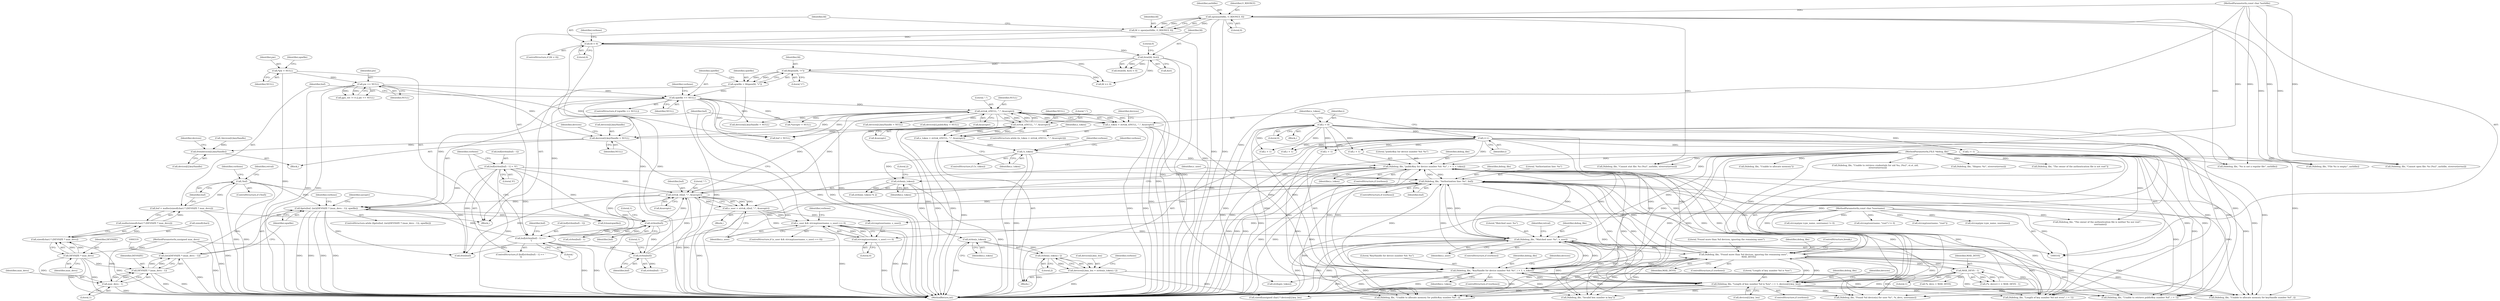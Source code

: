 digraph "0_pam-u2f_18b1914e32b74ff52000f10e97067e841e5fff62_1@array" {
"1000682" [label="(Call,devices[i].keyHandle = NULL)"];
"1000280" [label="(Call,opwfile == NULL)"];
"1000274" [label="(Call,opwfile = fdopen(fd, \"r\"))"];
"1000276" [label="(Call,fdopen(fd, \"r\"))"];
"1000166" [label="(Call,fstat(fd, &st))"];
"1000151" [label="(Call,fd < 0)"];
"1000144" [label="(Call,fd = open(authfile, O_RDONLY, 0))"];
"1000146" [label="(Call,open(authfile, O_RDONLY, 0))"];
"1000103" [label="(MethodParameterIn,const char *authfile)"];
"1000227" [label="(Call,pw == NULL)"];
"1000128" [label="(Call,*pw = NULL)"];
"1000501" [label="(Call,strtok_r(NULL, \":\", &saveptr))"];
"1000427" [label="(Call,strtok_r(NULL, \",\", &saveptr))"];
"1000356" [label="(Call,strtok_r(buf, \":\", &saveptr))"];
"1000332" [label="(Call,buf[strlen(buf) - 1] == '\n')"];
"1000340" [label="(Call,buf[strlen(buf) - 1] = '\0')"];
"1000336" [label="(Call,strlen(buf))"];
"1000316" [label="(Call,fgets(buf, (int)(DEVSIZE * (max_devs - 1)), opwfile))"];
"1000302" [label="(Call,!buf)"];
"1000292" [label="(Call,buf = malloc(sizeof(char) * (DEVSIZE * max_devs)))"];
"1000294" [label="(Call,malloc(sizeof(char) * (DEVSIZE * max_devs)))"];
"1000295" [label="(Call,sizeof(char) * (DEVSIZE * max_devs))"];
"1000298" [label="(Call,DEVSIZE * max_devs)"];
"1000105" [label="(MethodParameterIn,unsigned max_devs)"];
"1000318" [label="(Call,(int)(DEVSIZE * (max_devs - 1)))"];
"1000320" [label="(Call,DEVSIZE * (max_devs - 1))"];
"1000322" [label="(Call,max_devs - 1)"];
"1000350" [label="(Call,D(debug_file, \"Authorization line: %s\", buf))"];
"1000521" [label="(Call,D(debug_file, \"publicKey for device number %d: %s\", i + 1, s_token))"];
"1000462" [label="(Call,D(debug_file, \"Found more than %d devices, ignoring the remaining ones\",\n               MAX_DEVS))"];
"1000469" [label="(Call,D(debug_file, \"KeyHandle for device number %d: %s\", i + 1, s_token))"];
"1000372" [label="(Call,D(debug_file, \"Matched user: %s\", s_user))"];
"1000557" [label="(Call,D(debug_file, \"Length of key number %d is %zu\", i + 1, devices[i].key_len))"];
"1000107" [label="(MethodParameterIn,FILE *debug_file)"];
"1000421" [label="(Call,i = 0)"];
"1000644" [label="(Call,i++)"];
"1000545" [label="(Call,devices[i].key_len = strlen(s_token) / 2)"];
"1000551" [label="(Call,strlen(s_token) / 2)"];
"1000552" [label="(Call,strlen(s_token))"];
"1000531" [label="(Call,strlen(s_token))"];
"1000507" [label="(Call,!s_token)"];
"1000499" [label="(Call,s_token = strtok_r(NULL, \":\", &saveptr))"];
"1000362" [label="(Call,s_user && strcmp(username, s_user) == 0)"];
"1000354" [label="(Call,s_user = strtok_r(buf, \":\", &saveptr))"];
"1000364" [label="(Call,strcmp(username, s_user) == 0)"];
"1000104" [label="(MethodParameterIn,const char *username)"];
"1000425" [label="(Call,s_token = strtok_r(NULL, \",\", &saveptr))"];
"1000452" [label="(Call,MAX_DEVS - 1)"];
"1000344" [label="(Call,strlen(buf))"];
"1000670" [label="(Call,free(devices[i].keyHandle))"];
"1000436" [label="(Identifier,devices)"];
"1000375" [label="(Identifier,s_user)"];
"1000467" [label="(ControlStructure,if (verbose))"];
"1000174" [label="(Call,D(debug_file, \"Cannot stat file: %s (%s)\", authfile, strerror(errno)))"];
"1000357" [label="(Identifier,buf)"];
"1000362" [label="(Call,s_user && strcmp(username, s_user) == 0)"];
"1000259" [label="(Call,strcmp(username, \"root\"))"];
"1000286" [label="(Call,D(debug_file, \"fdopen: %s\", strerror(errno)))"];
"1000499" [label="(Call,s_token = strtok_r(NULL, \":\", &saveptr))"];
"1000336" [label="(Call,strlen(buf))"];
"1000432" [label="(Block,)"];
"1000371" [label="(Identifier,verbose)"];
"1000146" [label="(Call,open(authfile, O_RDONLY, 0))"];
"1000296" [label="(Call,sizeof(char))"];
"1000403" [label="(Call,devices[i].keyHandle = NULL)"];
"1000433" [label="(Call,devices[i].keyHandle = NULL)"];
"1000331" [label="(ControlStructure,if (buf[strlen(buf) - 1] == '\n'))"];
"1000512" [label="(Call,D(debug_file, \"Unable to retrieve publicKey number %d\", i + 1))"];
"1000358" [label="(Literal,\":\")"];
"1000554" [label="(Literal,2)"];
"1000558" [label="(Identifier,debug_file)"];
"1000243" [label="(Call,strcmp(pw->pw_name, username))"];
"1000532" [label="(Identifier,s_token)"];
"1000370" [label="(ControlStructure,if (verbose))"];
"1000321" [label="(Identifier,DEVSIZE)"];
"1000466" [label="(ControlStructure,break;)"];
"1000722" [label="(MethodReturn,int)"];
"1000279" [label="(ControlStructure,if (opwfile == NULL))"];
"1000317" [label="(Identifier,buf)"];
"1000531" [label="(Call,strlen(s_token))"];
"1000278" [label="(Literal,\"r\")"];
"1000454" [label="(Literal,1)"];
"1000469" [label="(Call,D(debug_file, \"KeyHandle for device number %d: %s\", i + 1, s_token))"];
"1000465" [label="(Identifier,MAX_DEVS)"];
"1000423" [label="(Literal,0)"];
"1000104" [label="(MethodParameterIn,const char *username)"];
"1000456" [label="(Call,*n_devs = MAX_DEVS)"];
"1000227" [label="(Call,pw == NULL)"];
"1000130" [label="(Identifier,NULL)"];
"1000322" [label="(Call,max_devs - 1)"];
"1000688" [label="(Identifier,NULL)"];
"1000333" [label="(Call,buf[strlen(buf) - 1])"];
"1000494" [label="(Call,D(debug_file, \"Unable to allocate memory for keyHandle number %d\", i))"];
"1000527" [label="(Identifier,s_token)"];
"1000519" [label="(ControlStructure,if (verbose))"];
"1000683" [label="(Call,devices[i].keyHandle)"];
"1000346" [label="(Literal,1)"];
"1000151" [label="(Call,fd < 0)"];
"1000344" [label="(Call,strlen(buf))"];
"1000270" [label="(Call,D(debug_file, \"The owner of the authentication file is not root\"))"];
"1000323" [label="(Identifier,max_devs)"];
"1000353" [label="(Identifier,buf)"];
"1000264" [label="(Call,D(debug_file, \"The owner of the authentication file is neither %s nor root\",\n         username))"];
"1000301" [label="(ControlStructure,if (!buf))"];
"1000421" [label="(Call,i = 0)"];
"1000190" [label="(Call,D(debug_file, \"%s is not a regular file\", authfile))"];
"1000648" [label="(Call,D(debug_file, \"Found %d device(s) for user %s\", *n_devs, username))"];
"1000298" [label="(Call,DEVSIZE * max_devs)"];
"1000571" [label="(Identifier,devices)"];
"1000453" [label="(Identifier,MAX_DEVS)"];
"1000350" [label="(Call,D(debug_file, \"Authorization line: %s\", buf))"];
"1000274" [label="(Call,opwfile = fdopen(fd, \"r\"))"];
"1000167" [label="(Identifier,fd)"];
"1000136" [label="(Identifier,opwfile)"];
"1000373" [label="(Identifier,debug_file)"];
"1000285" [label="(Identifier,verbose)"];
"1000356" [label="(Call,strtok_r(buf, \":\", &saveptr))"];
"1000471" [label="(Literal,\"KeyHandle for device number %d: %s\")"];
"1000682" [label="(Call,devices[i].keyHandle = NULL)"];
"1000110" [label="(Block,)"];
"1000425" [label="(Call,s_token = strtok_r(NULL, \",\", &saveptr))"];
"1000429" [label="(Literal,\",\")"];
"1000105" [label="(MethodParameterIn,unsigned max_devs)"];
"1000343" [label="(Call,strlen(buf) - 1)"];
"1000501" [label="(Call,strtok_r(NULL, \":\", &saveptr))"];
"1000337" [label="(Identifier,buf)"];
"1000282" [label="(Identifier,NULL)"];
"1000422" [label="(Identifier,i)"];
"1000347" [label="(Literal,'\0')"];
"1000339" [label="(Literal,'\n')"];
"1000515" [label="(Call,i + 1)"];
"1000440" [label="(Call,devices[i].publicKey = NULL)"];
"1000520" [label="(Identifier,verbose)"];
"1000345" [label="(Identifier,buf)"];
"1000349" [label="(Identifier,verbose)"];
"1000153" [label="(Literal,0)"];
"1000355" [label="(Identifier,s_user)"];
"1000521" [label="(Call,D(debug_file, \"publicKey for device number %d: %s\", i + 1, s_token))"];
"1000428" [label="(Identifier,NULL)"];
"1000670" [label="(Call,free(devices[i].keyHandle))"];
"1000335" [label="(Call,strlen(buf) - 1)"];
"1000299" [label="(Identifier,DEVSIZE)"];
"1000368" [label="(Literal,0)"];
"1000424" [label="(ControlStructure,while ((s_token = strtok_r(NULL, \",\", &saveptr))))"];
"1000551" [label="(Call,strlen(s_token) / 2)"];
"1000538" [label="(Call,D(debug_file, \"Length of key number %d not even\", i + 1))"];
"1000152" [label="(Identifier,fd)"];
"1000147" [label="(Identifier,authfile)"];
"1000148" [label="(Identifier,O_RDONLY)"];
"1000242" [label="(Call,strcmp(pw->pw_name, username) != 0)"];
"1000679" [label="(Identifier,devices)"];
"1000229" [label="(Identifier,NULL)"];
"1000704" [label="(Call,free(buf))"];
"1000318" [label="(Call,(int)(DEVSIZE * (max_devs - 1)))"];
"1000332" [label="(Call,buf[strlen(buf) - 1] == '\n')"];
"1000340" [label="(Call,buf[strlen(buf) - 1] = '\0')"];
"1000307" [label="(Call,D(debug_file, \"Unable to allocate memory\"))"];
"1000530" [label="(Call,strlen(s_token) % 2)"];
"1000103" [label="(MethodParameterIn,const char *authfile)"];
"1000706" [label="(Call,buf = NULL)"];
"1000223" [label="(Call,gpu_ret != 0 || pw == NULL)"];
"1000511" [label="(Identifier,verbose)"];
"1000504" [label="(Call,&saveptr)"];
"1000128" [label="(Call,*pw = NULL)"];
"1000170" [label="(Literal,0)"];
"1000669" [label="(Block,)"];
"1000150" [label="(ControlStructure,if (fd < 0))"];
"1000364" [label="(Call,strcmp(username, s_user) == 0)"];
"1000365" [label="(Call,strcmp(username, s_user))"];
"1000448" [label="(Call,(*n_devs)++ > MAX_DEVS - 1)"];
"1000427" [label="(Call,strtok_r(NULL, \",\", &saveptr))"];
"1000329" [label="(Identifier,saveptr)"];
"1000276" [label="(Call,fdopen(fd, \"r\"))"];
"1000522" [label="(Identifier,debug_file)"];
"1000374" [label="(Literal,\"Matched user: %s\")"];
"1000303" [label="(Identifier,buf)"];
"1000351" [label="(Identifier,debug_file)"];
"1000320" [label="(Call,DEVSIZE * (max_devs - 1))"];
"1000507" [label="(Call,!s_token)"];
"1000430" [label="(Call,&saveptr)"];
"1000325" [label="(Identifier,opwfile)"];
"1000671" [label="(Call,devices[i].keyHandle)"];
"1000315" [label="(ControlStructure,while (fgets(buf, (int)(DEVSIZE * (max_devs - 1)), opwfile)))"];
"1000500" [label="(Identifier,s_token)"];
"1000575" [label="(Call,sizeof(unsigned char) * devices[i].key_len)"];
"1000552" [label="(Call,strlen(s_token))"];
"1000293" [label="(Identifier,buf)"];
"1000281" [label="(Identifier,opwfile)"];
"1000165" [label="(Call,fstat(fd, &st) < 0)"];
"1000316" [label="(Call,fgets(buf, (int)(DEVSIZE * (max_devs - 1)), opwfile))"];
"1000361" [label="(ControlStructure,if (s_user && strcmp(username, s_user) == 0))"];
"1000533" [label="(Literal,2)"];
"1000485" [label="(Call,!devices[i].keyHandle)"];
"1000475" [label="(Identifier,s_token)"];
"1000156" [label="(Identifier,verbose)"];
"1000372" [label="(Call,D(debug_file, \"Matched user: %s\", s_user))"];
"1000302" [label="(Call,!buf)"];
"1000312" [label="(Identifier,retval)"];
"1000644" [label="(Call,i++)"];
"1000166" [label="(Call,fstat(fd, &st))"];
"1000460" [label="(ControlStructure,if (verbose))"];
"1000280" [label="(Call,opwfile == NULL)"];
"1000647" [label="(Identifier,verbose)"];
"1000559" [label="(Literal,\"Length of key number %d is %zu\")"];
"1000300" [label="(Identifier,max_devs)"];
"1000541" [label="(Call,i + 1)"];
"1000546" [label="(Call,devices[i].key_len)"];
"1000508" [label="(Identifier,s_token)"];
"1000426" [label="(Identifier,s_token)"];
"1000502" [label="(Identifier,NULL)"];
"1000545" [label="(Call,devices[i].key_len = strlen(s_token) / 2)"];
"1000275" [label="(Identifier,opwfile)"];
"1000363" [label="(Identifier,s_user)"];
"1000294" [label="(Call,malloc(sizeof(char) * (DEVSIZE * max_devs)))"];
"1000482" [label="(Call,strdup(s_token))"];
"1000326" [label="(Block,)"];
"1000462" [label="(Call,D(debug_file, \"Found more than %d devices, ignoring the remaining ones\",\n               MAX_DEVS))"];
"1000472" [label="(Call,i + 1)"];
"1000523" [label="(Literal,\"publicKey for device number %d: %s\")"];
"1000555" [label="(ControlStructure,if (verbose))"];
"1000553" [label="(Identifier,s_token)"];
"1000354" [label="(Call,s_user = strtok_r(buf, \":\", &saveptr))"];
"1000231" [label="(Call,D(debug_file, \"Unable to retrieve credentials for uid %u, (%s)\", st.st_uid,\n       strerror(errno)))"];
"1000557" [label="(Call,D(debug_file, \"Length of key number %d is %zu\", i + 1, devices[i].key_len))"];
"1000464" [label="(Literal,\"Found more than %d devices, ignoring the remaining ones\")"];
"1000204" [label="(Call,D(debug_file, \"File %s is empty\", authfile))"];
"1000692" [label="(Identifier,devices)"];
"1000228" [label="(Identifier,pw)"];
"1000144" [label="(Call,fd = open(authfile, O_RDONLY, 0))"];
"1000711" [label="(Call,fclose(opwfile))"];
"1000129" [label="(Identifier,pw)"];
"1000328" [label="(Call,*saveptr = NULL)"];
"1000463" [label="(Identifier,debug_file)"];
"1000338" [label="(Literal,1)"];
"1000715" [label="(Call,fd >= 0)"];
"1000452" [label="(Call,MAX_DEVS - 1)"];
"1000470" [label="(Identifier,debug_file)"];
"1000506" [label="(ControlStructure,if (!s_token))"];
"1000563" [label="(Call,devices[i].key_len)"];
"1000341" [label="(Call,buf[strlen(buf) - 1])"];
"1000352" [label="(Literal,\"Authorization line: %s\")"];
"1000556" [label="(Identifier,verbose)"];
"1000157" [label="(Call,D(debug_file, \"Cannot open file: %s (%s)\", authfile, strerror(errno)))"];
"1000479" [label="(Identifier,devices)"];
"1000295" [label="(Call,sizeof(char) * (DEVSIZE * max_devs))"];
"1000645" [label="(Identifier,i)"];
"1000348" [label="(ControlStructure,if (verbose))"];
"1000503" [label="(Literal,\":\")"];
"1000377" [label="(Identifier,retval)"];
"1000277" [label="(Identifier,fd)"];
"1000359" [label="(Call,&saveptr)"];
"1000629" [label="(Call,D(debug_file, \"Invalid hex number in key\"))"];
"1000342" [label="(Identifier,buf)"];
"1000560" [label="(Call,i + 1)"];
"1000149" [label="(Literal,0)"];
"1000292" [label="(Call,buf = malloc(sizeof(char) * (DEVSIZE * max_devs)))"];
"1000168" [label="(Call,&st)"];
"1000324" [label="(Literal,1)"];
"1000107" [label="(MethodParameterIn,FILE *debug_file)"];
"1000593" [label="(Call,D(debug_file, \"Unable to allocate memory for publicKey number %d\", i))"];
"1000306" [label="(Identifier,verbose)"];
"1000369" [label="(Block,)"];
"1000258" [label="(Call,strcmp(username, \"root\") != 0)"];
"1000524" [label="(Call,i + 1)"];
"1000145" [label="(Identifier,fd)"];
"1000682" -> "1000669"  [label="AST: "];
"1000682" -> "1000688"  [label="CFG: "];
"1000683" -> "1000682"  [label="AST: "];
"1000688" -> "1000682"  [label="AST: "];
"1000692" -> "1000682"  [label="CFG: "];
"1000682" -> "1000722"  [label="DDG: "];
"1000682" -> "1000670"  [label="DDG: "];
"1000280" -> "1000682"  [label="DDG: "];
"1000227" -> "1000682"  [label="DDG: "];
"1000501" -> "1000682"  [label="DDG: "];
"1000427" -> "1000682"  [label="DDG: "];
"1000280" -> "1000279"  [label="AST: "];
"1000280" -> "1000282"  [label="CFG: "];
"1000281" -> "1000280"  [label="AST: "];
"1000282" -> "1000280"  [label="AST: "];
"1000285" -> "1000280"  [label="CFG: "];
"1000293" -> "1000280"  [label="CFG: "];
"1000280" -> "1000722"  [label="DDG: "];
"1000280" -> "1000722"  [label="DDG: "];
"1000280" -> "1000722"  [label="DDG: "];
"1000274" -> "1000280"  [label="DDG: "];
"1000227" -> "1000280"  [label="DDG: "];
"1000280" -> "1000316"  [label="DDG: "];
"1000280" -> "1000328"  [label="DDG: "];
"1000280" -> "1000403"  [label="DDG: "];
"1000280" -> "1000427"  [label="DDG: "];
"1000280" -> "1000706"  [label="DDG: "];
"1000280" -> "1000711"  [label="DDG: "];
"1000274" -> "1000110"  [label="AST: "];
"1000274" -> "1000276"  [label="CFG: "];
"1000275" -> "1000274"  [label="AST: "];
"1000276" -> "1000274"  [label="AST: "];
"1000281" -> "1000274"  [label="CFG: "];
"1000274" -> "1000722"  [label="DDG: "];
"1000276" -> "1000274"  [label="DDG: "];
"1000276" -> "1000274"  [label="DDG: "];
"1000276" -> "1000278"  [label="CFG: "];
"1000277" -> "1000276"  [label="AST: "];
"1000278" -> "1000276"  [label="AST: "];
"1000276" -> "1000722"  [label="DDG: "];
"1000166" -> "1000276"  [label="DDG: "];
"1000276" -> "1000715"  [label="DDG: "];
"1000166" -> "1000165"  [label="AST: "];
"1000166" -> "1000168"  [label="CFG: "];
"1000167" -> "1000166"  [label="AST: "];
"1000168" -> "1000166"  [label="AST: "];
"1000170" -> "1000166"  [label="CFG: "];
"1000166" -> "1000722"  [label="DDG: "];
"1000166" -> "1000722"  [label="DDG: "];
"1000166" -> "1000165"  [label="DDG: "];
"1000166" -> "1000165"  [label="DDG: "];
"1000151" -> "1000166"  [label="DDG: "];
"1000166" -> "1000715"  [label="DDG: "];
"1000151" -> "1000150"  [label="AST: "];
"1000151" -> "1000153"  [label="CFG: "];
"1000152" -> "1000151"  [label="AST: "];
"1000153" -> "1000151"  [label="AST: "];
"1000156" -> "1000151"  [label="CFG: "];
"1000167" -> "1000151"  [label="CFG: "];
"1000151" -> "1000722"  [label="DDG: "];
"1000151" -> "1000722"  [label="DDG: "];
"1000144" -> "1000151"  [label="DDG: "];
"1000151" -> "1000715"  [label="DDG: "];
"1000144" -> "1000110"  [label="AST: "];
"1000144" -> "1000146"  [label="CFG: "];
"1000145" -> "1000144"  [label="AST: "];
"1000146" -> "1000144"  [label="AST: "];
"1000152" -> "1000144"  [label="CFG: "];
"1000144" -> "1000722"  [label="DDG: "];
"1000146" -> "1000144"  [label="DDG: "];
"1000146" -> "1000144"  [label="DDG: "];
"1000146" -> "1000144"  [label="DDG: "];
"1000146" -> "1000149"  [label="CFG: "];
"1000147" -> "1000146"  [label="AST: "];
"1000148" -> "1000146"  [label="AST: "];
"1000149" -> "1000146"  [label="AST: "];
"1000146" -> "1000722"  [label="DDG: "];
"1000146" -> "1000722"  [label="DDG: "];
"1000103" -> "1000146"  [label="DDG: "];
"1000146" -> "1000157"  [label="DDG: "];
"1000146" -> "1000174"  [label="DDG: "];
"1000146" -> "1000190"  [label="DDG: "];
"1000146" -> "1000204"  [label="DDG: "];
"1000103" -> "1000102"  [label="AST: "];
"1000103" -> "1000722"  [label="DDG: "];
"1000103" -> "1000157"  [label="DDG: "];
"1000103" -> "1000174"  [label="DDG: "];
"1000103" -> "1000190"  [label="DDG: "];
"1000103" -> "1000204"  [label="DDG: "];
"1000227" -> "1000223"  [label="AST: "];
"1000227" -> "1000229"  [label="CFG: "];
"1000228" -> "1000227"  [label="AST: "];
"1000229" -> "1000227"  [label="AST: "];
"1000223" -> "1000227"  [label="CFG: "];
"1000227" -> "1000722"  [label="DDG: "];
"1000227" -> "1000722"  [label="DDG: "];
"1000227" -> "1000223"  [label="DDG: "];
"1000227" -> "1000223"  [label="DDG: "];
"1000128" -> "1000227"  [label="DDG: "];
"1000227" -> "1000706"  [label="DDG: "];
"1000128" -> "1000110"  [label="AST: "];
"1000128" -> "1000130"  [label="CFG: "];
"1000129" -> "1000128"  [label="AST: "];
"1000130" -> "1000128"  [label="AST: "];
"1000136" -> "1000128"  [label="CFG: "];
"1000128" -> "1000722"  [label="DDG: "];
"1000501" -> "1000499"  [label="AST: "];
"1000501" -> "1000504"  [label="CFG: "];
"1000502" -> "1000501"  [label="AST: "];
"1000503" -> "1000501"  [label="AST: "];
"1000504" -> "1000501"  [label="AST: "];
"1000499" -> "1000501"  [label="CFG: "];
"1000501" -> "1000722"  [label="DDG: "];
"1000501" -> "1000722"  [label="DDG: "];
"1000501" -> "1000427"  [label="DDG: "];
"1000501" -> "1000427"  [label="DDG: "];
"1000501" -> "1000499"  [label="DDG: "];
"1000501" -> "1000499"  [label="DDG: "];
"1000501" -> "1000499"  [label="DDG: "];
"1000427" -> "1000501"  [label="DDG: "];
"1000427" -> "1000501"  [label="DDG: "];
"1000501" -> "1000706"  [label="DDG: "];
"1000427" -> "1000425"  [label="AST: "];
"1000427" -> "1000430"  [label="CFG: "];
"1000428" -> "1000427"  [label="AST: "];
"1000429" -> "1000427"  [label="AST: "];
"1000430" -> "1000427"  [label="AST: "];
"1000425" -> "1000427"  [label="CFG: "];
"1000427" -> "1000722"  [label="DDG: "];
"1000427" -> "1000722"  [label="DDG: "];
"1000427" -> "1000328"  [label="DDG: "];
"1000427" -> "1000356"  [label="DDG: "];
"1000427" -> "1000403"  [label="DDG: "];
"1000427" -> "1000425"  [label="DDG: "];
"1000427" -> "1000425"  [label="DDG: "];
"1000427" -> "1000425"  [label="DDG: "];
"1000356" -> "1000427"  [label="DDG: "];
"1000427" -> "1000433"  [label="DDG: "];
"1000427" -> "1000440"  [label="DDG: "];
"1000427" -> "1000706"  [label="DDG: "];
"1000356" -> "1000354"  [label="AST: "];
"1000356" -> "1000359"  [label="CFG: "];
"1000357" -> "1000356"  [label="AST: "];
"1000358" -> "1000356"  [label="AST: "];
"1000359" -> "1000356"  [label="AST: "];
"1000354" -> "1000356"  [label="CFG: "];
"1000356" -> "1000722"  [label="DDG: "];
"1000356" -> "1000722"  [label="DDG: "];
"1000356" -> "1000316"  [label="DDG: "];
"1000356" -> "1000354"  [label="DDG: "];
"1000356" -> "1000354"  [label="DDG: "];
"1000356" -> "1000354"  [label="DDG: "];
"1000332" -> "1000356"  [label="DDG: "];
"1000350" -> "1000356"  [label="DDG: "];
"1000344" -> "1000356"  [label="DDG: "];
"1000340" -> "1000356"  [label="DDG: "];
"1000336" -> "1000356"  [label="DDG: "];
"1000356" -> "1000704"  [label="DDG: "];
"1000332" -> "1000331"  [label="AST: "];
"1000332" -> "1000339"  [label="CFG: "];
"1000333" -> "1000332"  [label="AST: "];
"1000339" -> "1000332"  [label="AST: "];
"1000342" -> "1000332"  [label="CFG: "];
"1000349" -> "1000332"  [label="CFG: "];
"1000332" -> "1000722"  [label="DDG: "];
"1000332" -> "1000722"  [label="DDG: "];
"1000332" -> "1000316"  [label="DDG: "];
"1000340" -> "1000332"  [label="DDG: "];
"1000336" -> "1000332"  [label="DDG: "];
"1000332" -> "1000336"  [label="DDG: "];
"1000332" -> "1000344"  [label="DDG: "];
"1000332" -> "1000350"  [label="DDG: "];
"1000332" -> "1000704"  [label="DDG: "];
"1000340" -> "1000331"  [label="AST: "];
"1000340" -> "1000347"  [label="CFG: "];
"1000341" -> "1000340"  [label="AST: "];
"1000347" -> "1000340"  [label="AST: "];
"1000349" -> "1000340"  [label="CFG: "];
"1000340" -> "1000722"  [label="DDG: "];
"1000340" -> "1000316"  [label="DDG: "];
"1000340" -> "1000336"  [label="DDG: "];
"1000340" -> "1000350"  [label="DDG: "];
"1000340" -> "1000704"  [label="DDG: "];
"1000336" -> "1000335"  [label="AST: "];
"1000336" -> "1000337"  [label="CFG: "];
"1000337" -> "1000336"  [label="AST: "];
"1000338" -> "1000336"  [label="CFG: "];
"1000336" -> "1000335"  [label="DDG: "];
"1000316" -> "1000336"  [label="DDG: "];
"1000336" -> "1000344"  [label="DDG: "];
"1000336" -> "1000350"  [label="DDG: "];
"1000316" -> "1000315"  [label="AST: "];
"1000316" -> "1000325"  [label="CFG: "];
"1000317" -> "1000316"  [label="AST: "];
"1000318" -> "1000316"  [label="AST: "];
"1000325" -> "1000316"  [label="AST: "];
"1000329" -> "1000316"  [label="CFG: "];
"1000647" -> "1000316"  [label="CFG: "];
"1000316" -> "1000722"  [label="DDG: "];
"1000316" -> "1000722"  [label="DDG: "];
"1000316" -> "1000722"  [label="DDG: "];
"1000316" -> "1000722"  [label="DDG: "];
"1000302" -> "1000316"  [label="DDG: "];
"1000318" -> "1000316"  [label="DDG: "];
"1000316" -> "1000704"  [label="DDG: "];
"1000316" -> "1000711"  [label="DDG: "];
"1000302" -> "1000301"  [label="AST: "];
"1000302" -> "1000303"  [label="CFG: "];
"1000303" -> "1000302"  [label="AST: "];
"1000306" -> "1000302"  [label="CFG: "];
"1000312" -> "1000302"  [label="CFG: "];
"1000302" -> "1000722"  [label="DDG: "];
"1000302" -> "1000722"  [label="DDG: "];
"1000292" -> "1000302"  [label="DDG: "];
"1000302" -> "1000704"  [label="DDG: "];
"1000292" -> "1000110"  [label="AST: "];
"1000292" -> "1000294"  [label="CFG: "];
"1000293" -> "1000292"  [label="AST: "];
"1000294" -> "1000292"  [label="AST: "];
"1000303" -> "1000292"  [label="CFG: "];
"1000292" -> "1000722"  [label="DDG: "];
"1000294" -> "1000292"  [label="DDG: "];
"1000294" -> "1000295"  [label="CFG: "];
"1000295" -> "1000294"  [label="AST: "];
"1000294" -> "1000722"  [label="DDG: "];
"1000295" -> "1000294"  [label="DDG: "];
"1000295" -> "1000298"  [label="CFG: "];
"1000296" -> "1000295"  [label="AST: "];
"1000298" -> "1000295"  [label="AST: "];
"1000295" -> "1000722"  [label="DDG: "];
"1000298" -> "1000295"  [label="DDG: "];
"1000298" -> "1000295"  [label="DDG: "];
"1000298" -> "1000300"  [label="CFG: "];
"1000299" -> "1000298"  [label="AST: "];
"1000300" -> "1000298"  [label="AST: "];
"1000298" -> "1000722"  [label="DDG: "];
"1000298" -> "1000722"  [label="DDG: "];
"1000105" -> "1000298"  [label="DDG: "];
"1000298" -> "1000320"  [label="DDG: "];
"1000298" -> "1000322"  [label="DDG: "];
"1000105" -> "1000102"  [label="AST: "];
"1000105" -> "1000722"  [label="DDG: "];
"1000105" -> "1000322"  [label="DDG: "];
"1000318" -> "1000320"  [label="CFG: "];
"1000319" -> "1000318"  [label="AST: "];
"1000320" -> "1000318"  [label="AST: "];
"1000325" -> "1000318"  [label="CFG: "];
"1000318" -> "1000722"  [label="DDG: "];
"1000320" -> "1000318"  [label="DDG: "];
"1000320" -> "1000318"  [label="DDG: "];
"1000320" -> "1000322"  [label="CFG: "];
"1000321" -> "1000320"  [label="AST: "];
"1000322" -> "1000320"  [label="AST: "];
"1000320" -> "1000722"  [label="DDG: "];
"1000320" -> "1000722"  [label="DDG: "];
"1000322" -> "1000320"  [label="DDG: "];
"1000322" -> "1000320"  [label="DDG: "];
"1000322" -> "1000324"  [label="CFG: "];
"1000323" -> "1000322"  [label="AST: "];
"1000324" -> "1000322"  [label="AST: "];
"1000322" -> "1000722"  [label="DDG: "];
"1000350" -> "1000348"  [label="AST: "];
"1000350" -> "1000353"  [label="CFG: "];
"1000351" -> "1000350"  [label="AST: "];
"1000352" -> "1000350"  [label="AST: "];
"1000353" -> "1000350"  [label="AST: "];
"1000355" -> "1000350"  [label="CFG: "];
"1000350" -> "1000722"  [label="DDG: "];
"1000350" -> "1000722"  [label="DDG: "];
"1000521" -> "1000350"  [label="DDG: "];
"1000462" -> "1000350"  [label="DDG: "];
"1000469" -> "1000350"  [label="DDG: "];
"1000372" -> "1000350"  [label="DDG: "];
"1000557" -> "1000350"  [label="DDG: "];
"1000107" -> "1000350"  [label="DDG: "];
"1000344" -> "1000350"  [label="DDG: "];
"1000350" -> "1000372"  [label="DDG: "];
"1000350" -> "1000462"  [label="DDG: "];
"1000350" -> "1000469"  [label="DDG: "];
"1000350" -> "1000494"  [label="DDG: "];
"1000350" -> "1000512"  [label="DDG: "];
"1000350" -> "1000521"  [label="DDG: "];
"1000350" -> "1000538"  [label="DDG: "];
"1000350" -> "1000557"  [label="DDG: "];
"1000350" -> "1000593"  [label="DDG: "];
"1000350" -> "1000629"  [label="DDG: "];
"1000350" -> "1000648"  [label="DDG: "];
"1000521" -> "1000519"  [label="AST: "];
"1000521" -> "1000527"  [label="CFG: "];
"1000522" -> "1000521"  [label="AST: "];
"1000523" -> "1000521"  [label="AST: "];
"1000524" -> "1000521"  [label="AST: "];
"1000527" -> "1000521"  [label="AST: "];
"1000532" -> "1000521"  [label="CFG: "];
"1000521" -> "1000722"  [label="DDG: "];
"1000521" -> "1000722"  [label="DDG: "];
"1000521" -> "1000722"  [label="DDG: "];
"1000521" -> "1000372"  [label="DDG: "];
"1000521" -> "1000462"  [label="DDG: "];
"1000521" -> "1000469"  [label="DDG: "];
"1000521" -> "1000494"  [label="DDG: "];
"1000521" -> "1000512"  [label="DDG: "];
"1000462" -> "1000521"  [label="DDG: "];
"1000469" -> "1000521"  [label="DDG: "];
"1000372" -> "1000521"  [label="DDG: "];
"1000557" -> "1000521"  [label="DDG: "];
"1000107" -> "1000521"  [label="DDG: "];
"1000421" -> "1000521"  [label="DDG: "];
"1000644" -> "1000521"  [label="DDG: "];
"1000507" -> "1000521"  [label="DDG: "];
"1000521" -> "1000531"  [label="DDG: "];
"1000521" -> "1000538"  [label="DDG: "];
"1000521" -> "1000557"  [label="DDG: "];
"1000521" -> "1000593"  [label="DDG: "];
"1000521" -> "1000629"  [label="DDG: "];
"1000521" -> "1000648"  [label="DDG: "];
"1000462" -> "1000460"  [label="AST: "];
"1000462" -> "1000465"  [label="CFG: "];
"1000463" -> "1000462"  [label="AST: "];
"1000464" -> "1000462"  [label="AST: "];
"1000465" -> "1000462"  [label="AST: "];
"1000466" -> "1000462"  [label="CFG: "];
"1000462" -> "1000722"  [label="DDG: "];
"1000462" -> "1000722"  [label="DDG: "];
"1000462" -> "1000722"  [label="DDG: "];
"1000462" -> "1000372"  [label="DDG: "];
"1000462" -> "1000452"  [label="DDG: "];
"1000469" -> "1000462"  [label="DDG: "];
"1000372" -> "1000462"  [label="DDG: "];
"1000557" -> "1000462"  [label="DDG: "];
"1000107" -> "1000462"  [label="DDG: "];
"1000452" -> "1000462"  [label="DDG: "];
"1000462" -> "1000469"  [label="DDG: "];
"1000462" -> "1000494"  [label="DDG: "];
"1000462" -> "1000512"  [label="DDG: "];
"1000462" -> "1000538"  [label="DDG: "];
"1000462" -> "1000557"  [label="DDG: "];
"1000462" -> "1000593"  [label="DDG: "];
"1000462" -> "1000629"  [label="DDG: "];
"1000462" -> "1000648"  [label="DDG: "];
"1000469" -> "1000467"  [label="AST: "];
"1000469" -> "1000475"  [label="CFG: "];
"1000470" -> "1000469"  [label="AST: "];
"1000471" -> "1000469"  [label="AST: "];
"1000472" -> "1000469"  [label="AST: "];
"1000475" -> "1000469"  [label="AST: "];
"1000479" -> "1000469"  [label="CFG: "];
"1000469" -> "1000722"  [label="DDG: "];
"1000469" -> "1000722"  [label="DDG: "];
"1000469" -> "1000722"  [label="DDG: "];
"1000469" -> "1000372"  [label="DDG: "];
"1000372" -> "1000469"  [label="DDG: "];
"1000557" -> "1000469"  [label="DDG: "];
"1000107" -> "1000469"  [label="DDG: "];
"1000421" -> "1000469"  [label="DDG: "];
"1000644" -> "1000469"  [label="DDG: "];
"1000425" -> "1000469"  [label="DDG: "];
"1000469" -> "1000482"  [label="DDG: "];
"1000469" -> "1000494"  [label="DDG: "];
"1000469" -> "1000512"  [label="DDG: "];
"1000469" -> "1000538"  [label="DDG: "];
"1000469" -> "1000557"  [label="DDG: "];
"1000469" -> "1000593"  [label="DDG: "];
"1000469" -> "1000629"  [label="DDG: "];
"1000469" -> "1000648"  [label="DDG: "];
"1000372" -> "1000370"  [label="AST: "];
"1000372" -> "1000375"  [label="CFG: "];
"1000373" -> "1000372"  [label="AST: "];
"1000374" -> "1000372"  [label="AST: "];
"1000375" -> "1000372"  [label="AST: "];
"1000377" -> "1000372"  [label="CFG: "];
"1000372" -> "1000722"  [label="DDG: "];
"1000372" -> "1000722"  [label="DDG: "];
"1000372" -> "1000722"  [label="DDG: "];
"1000557" -> "1000372"  [label="DDG: "];
"1000107" -> "1000372"  [label="DDG: "];
"1000362" -> "1000372"  [label="DDG: "];
"1000372" -> "1000494"  [label="DDG: "];
"1000372" -> "1000512"  [label="DDG: "];
"1000372" -> "1000538"  [label="DDG: "];
"1000372" -> "1000557"  [label="DDG: "];
"1000372" -> "1000593"  [label="DDG: "];
"1000372" -> "1000629"  [label="DDG: "];
"1000372" -> "1000648"  [label="DDG: "];
"1000557" -> "1000555"  [label="AST: "];
"1000557" -> "1000563"  [label="CFG: "];
"1000558" -> "1000557"  [label="AST: "];
"1000559" -> "1000557"  [label="AST: "];
"1000560" -> "1000557"  [label="AST: "];
"1000563" -> "1000557"  [label="AST: "];
"1000571" -> "1000557"  [label="CFG: "];
"1000557" -> "1000722"  [label="DDG: "];
"1000557" -> "1000722"  [label="DDG: "];
"1000557" -> "1000722"  [label="DDG: "];
"1000557" -> "1000494"  [label="DDG: "];
"1000557" -> "1000512"  [label="DDG: "];
"1000557" -> "1000538"  [label="DDG: "];
"1000107" -> "1000557"  [label="DDG: "];
"1000421" -> "1000557"  [label="DDG: "];
"1000644" -> "1000557"  [label="DDG: "];
"1000545" -> "1000557"  [label="DDG: "];
"1000557" -> "1000575"  [label="DDG: "];
"1000557" -> "1000593"  [label="DDG: "];
"1000557" -> "1000629"  [label="DDG: "];
"1000557" -> "1000648"  [label="DDG: "];
"1000107" -> "1000102"  [label="AST: "];
"1000107" -> "1000722"  [label="DDG: "];
"1000107" -> "1000157"  [label="DDG: "];
"1000107" -> "1000174"  [label="DDG: "];
"1000107" -> "1000190"  [label="DDG: "];
"1000107" -> "1000204"  [label="DDG: "];
"1000107" -> "1000231"  [label="DDG: "];
"1000107" -> "1000264"  [label="DDG: "];
"1000107" -> "1000270"  [label="DDG: "];
"1000107" -> "1000286"  [label="DDG: "];
"1000107" -> "1000307"  [label="DDG: "];
"1000107" -> "1000494"  [label="DDG: "];
"1000107" -> "1000512"  [label="DDG: "];
"1000107" -> "1000538"  [label="DDG: "];
"1000107" -> "1000593"  [label="DDG: "];
"1000107" -> "1000629"  [label="DDG: "];
"1000107" -> "1000648"  [label="DDG: "];
"1000421" -> "1000369"  [label="AST: "];
"1000421" -> "1000423"  [label="CFG: "];
"1000422" -> "1000421"  [label="AST: "];
"1000423" -> "1000421"  [label="AST: "];
"1000426" -> "1000421"  [label="CFG: "];
"1000421" -> "1000722"  [label="DDG: "];
"1000421" -> "1000472"  [label="DDG: "];
"1000421" -> "1000494"  [label="DDG: "];
"1000421" -> "1000512"  [label="DDG: "];
"1000421" -> "1000515"  [label="DDG: "];
"1000421" -> "1000524"  [label="DDG: "];
"1000421" -> "1000538"  [label="DDG: "];
"1000421" -> "1000541"  [label="DDG: "];
"1000421" -> "1000560"  [label="DDG: "];
"1000421" -> "1000593"  [label="DDG: "];
"1000421" -> "1000644"  [label="DDG: "];
"1000644" -> "1000432"  [label="AST: "];
"1000644" -> "1000645"  [label="CFG: "];
"1000645" -> "1000644"  [label="AST: "];
"1000426" -> "1000644"  [label="CFG: "];
"1000644" -> "1000722"  [label="DDG: "];
"1000644" -> "1000472"  [label="DDG: "];
"1000644" -> "1000494"  [label="DDG: "];
"1000644" -> "1000512"  [label="DDG: "];
"1000644" -> "1000515"  [label="DDG: "];
"1000644" -> "1000524"  [label="DDG: "];
"1000644" -> "1000538"  [label="DDG: "];
"1000644" -> "1000541"  [label="DDG: "];
"1000644" -> "1000560"  [label="DDG: "];
"1000644" -> "1000593"  [label="DDG: "];
"1000545" -> "1000432"  [label="AST: "];
"1000545" -> "1000551"  [label="CFG: "];
"1000546" -> "1000545"  [label="AST: "];
"1000551" -> "1000545"  [label="AST: "];
"1000556" -> "1000545"  [label="CFG: "];
"1000545" -> "1000722"  [label="DDG: "];
"1000551" -> "1000545"  [label="DDG: "];
"1000551" -> "1000545"  [label="DDG: "];
"1000545" -> "1000575"  [label="DDG: "];
"1000551" -> "1000554"  [label="CFG: "];
"1000552" -> "1000551"  [label="AST: "];
"1000554" -> "1000551"  [label="AST: "];
"1000551" -> "1000722"  [label="DDG: "];
"1000552" -> "1000551"  [label="DDG: "];
"1000552" -> "1000553"  [label="CFG: "];
"1000553" -> "1000552"  [label="AST: "];
"1000554" -> "1000552"  [label="CFG: "];
"1000552" -> "1000722"  [label="DDG: "];
"1000531" -> "1000552"  [label="DDG: "];
"1000531" -> "1000530"  [label="AST: "];
"1000531" -> "1000532"  [label="CFG: "];
"1000532" -> "1000531"  [label="AST: "];
"1000533" -> "1000531"  [label="CFG: "];
"1000531" -> "1000722"  [label="DDG: "];
"1000531" -> "1000530"  [label="DDG: "];
"1000507" -> "1000531"  [label="DDG: "];
"1000507" -> "1000506"  [label="AST: "];
"1000507" -> "1000508"  [label="CFG: "];
"1000508" -> "1000507"  [label="AST: "];
"1000511" -> "1000507"  [label="CFG: "];
"1000520" -> "1000507"  [label="CFG: "];
"1000507" -> "1000722"  [label="DDG: "];
"1000507" -> "1000722"  [label="DDG: "];
"1000499" -> "1000507"  [label="DDG: "];
"1000499" -> "1000432"  [label="AST: "];
"1000500" -> "1000499"  [label="AST: "];
"1000508" -> "1000499"  [label="CFG: "];
"1000499" -> "1000722"  [label="DDG: "];
"1000362" -> "1000361"  [label="AST: "];
"1000362" -> "1000363"  [label="CFG: "];
"1000362" -> "1000364"  [label="CFG: "];
"1000363" -> "1000362"  [label="AST: "];
"1000364" -> "1000362"  [label="AST: "];
"1000317" -> "1000362"  [label="CFG: "];
"1000371" -> "1000362"  [label="CFG: "];
"1000362" -> "1000722"  [label="DDG: "];
"1000362" -> "1000722"  [label="DDG: "];
"1000362" -> "1000722"  [label="DDG: "];
"1000354" -> "1000362"  [label="DDG: "];
"1000364" -> "1000362"  [label="DDG: "];
"1000364" -> "1000362"  [label="DDG: "];
"1000354" -> "1000326"  [label="AST: "];
"1000355" -> "1000354"  [label="AST: "];
"1000363" -> "1000354"  [label="CFG: "];
"1000354" -> "1000722"  [label="DDG: "];
"1000354" -> "1000364"  [label="DDG: "];
"1000354" -> "1000365"  [label="DDG: "];
"1000364" -> "1000368"  [label="CFG: "];
"1000365" -> "1000364"  [label="AST: "];
"1000368" -> "1000364"  [label="AST: "];
"1000364" -> "1000722"  [label="DDG: "];
"1000104" -> "1000364"  [label="DDG: "];
"1000104" -> "1000102"  [label="AST: "];
"1000104" -> "1000722"  [label="DDG: "];
"1000104" -> "1000242"  [label="DDG: "];
"1000104" -> "1000243"  [label="DDG: "];
"1000104" -> "1000258"  [label="DDG: "];
"1000104" -> "1000259"  [label="DDG: "];
"1000104" -> "1000264"  [label="DDG: "];
"1000104" -> "1000365"  [label="DDG: "];
"1000104" -> "1000648"  [label="DDG: "];
"1000425" -> "1000424"  [label="AST: "];
"1000426" -> "1000425"  [label="AST: "];
"1000317" -> "1000425"  [label="CFG: "];
"1000436" -> "1000425"  [label="CFG: "];
"1000425" -> "1000722"  [label="DDG: "];
"1000425" -> "1000722"  [label="DDG: "];
"1000425" -> "1000482"  [label="DDG: "];
"1000452" -> "1000448"  [label="AST: "];
"1000452" -> "1000454"  [label="CFG: "];
"1000453" -> "1000452"  [label="AST: "];
"1000454" -> "1000452"  [label="AST: "];
"1000448" -> "1000452"  [label="CFG: "];
"1000452" -> "1000722"  [label="DDG: "];
"1000452" -> "1000448"  [label="DDG: "];
"1000452" -> "1000448"  [label="DDG: "];
"1000452" -> "1000456"  [label="DDG: "];
"1000344" -> "1000343"  [label="AST: "];
"1000344" -> "1000345"  [label="CFG: "];
"1000345" -> "1000344"  [label="AST: "];
"1000346" -> "1000344"  [label="CFG: "];
"1000344" -> "1000343"  [label="DDG: "];
"1000670" -> "1000669"  [label="AST: "];
"1000670" -> "1000671"  [label="CFG: "];
"1000671" -> "1000670"  [label="AST: "];
"1000679" -> "1000670"  [label="CFG: "];
"1000485" -> "1000670"  [label="DDG: "];
}
